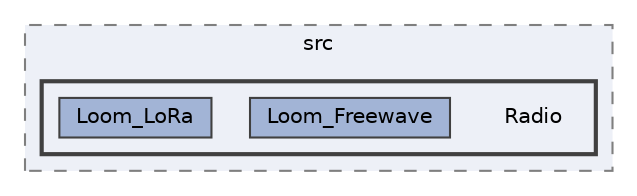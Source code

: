 digraph "C:/Users/Will/AppData/Local/Arduino15/packages/loom4/hardware/samd/4.0.6/libraries/Loom/src/Radio"
{
 // LATEX_PDF_SIZE
  bgcolor="transparent";
  edge [fontname=Helvetica,fontsize=10,labelfontname=Helvetica,labelfontsize=10];
  node [fontname=Helvetica,fontsize=10,shape=box,height=0.2,width=0.4];
  compound=true
  subgraph clusterdir_b14d86d2dc324b96b7fcdcd080ed6fcf {
    graph [ bgcolor="#edf0f7", pencolor="grey50", label="src", fontname=Helvetica,fontsize=10 style="filled,dashed", URL="dir_b14d86d2dc324b96b7fcdcd080ed6fcf.html",tooltip=""]
  subgraph clusterdir_a7373b439341ade1df75d93693f7b5c7 {
    graph [ bgcolor="#edf0f7", pencolor="grey25", label="", fontname=Helvetica,fontsize=10 style="filled,bold", URL="dir_a7373b439341ade1df75d93693f7b5c7.html",tooltip=""]
    dir_a7373b439341ade1df75d93693f7b5c7 [shape=plaintext, label="Radio"];
  dir_4590b6617b10e56e6be52ff9c949147e [label="Loom_Freewave", fillcolor="#a2b4d6", color="grey25", style="filled", URL="dir_4590b6617b10e56e6be52ff9c949147e.html",tooltip=""];
  dir_b224566ca261d054326f01f30c2a5f0c [label="Loom_LoRa", fillcolor="#a2b4d6", color="grey25", style="filled", URL="dir_b224566ca261d054326f01f30c2a5f0c.html",tooltip=""];
  }
  }
}
